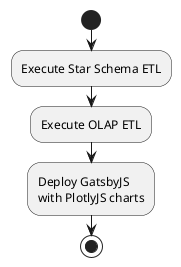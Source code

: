 @startuml
start
:Execute Star Schema ETL;
:Execute OLAP ETL;
:Deploy GatsbyJS 
with PlotlyJS charts;
stop
@enduml
